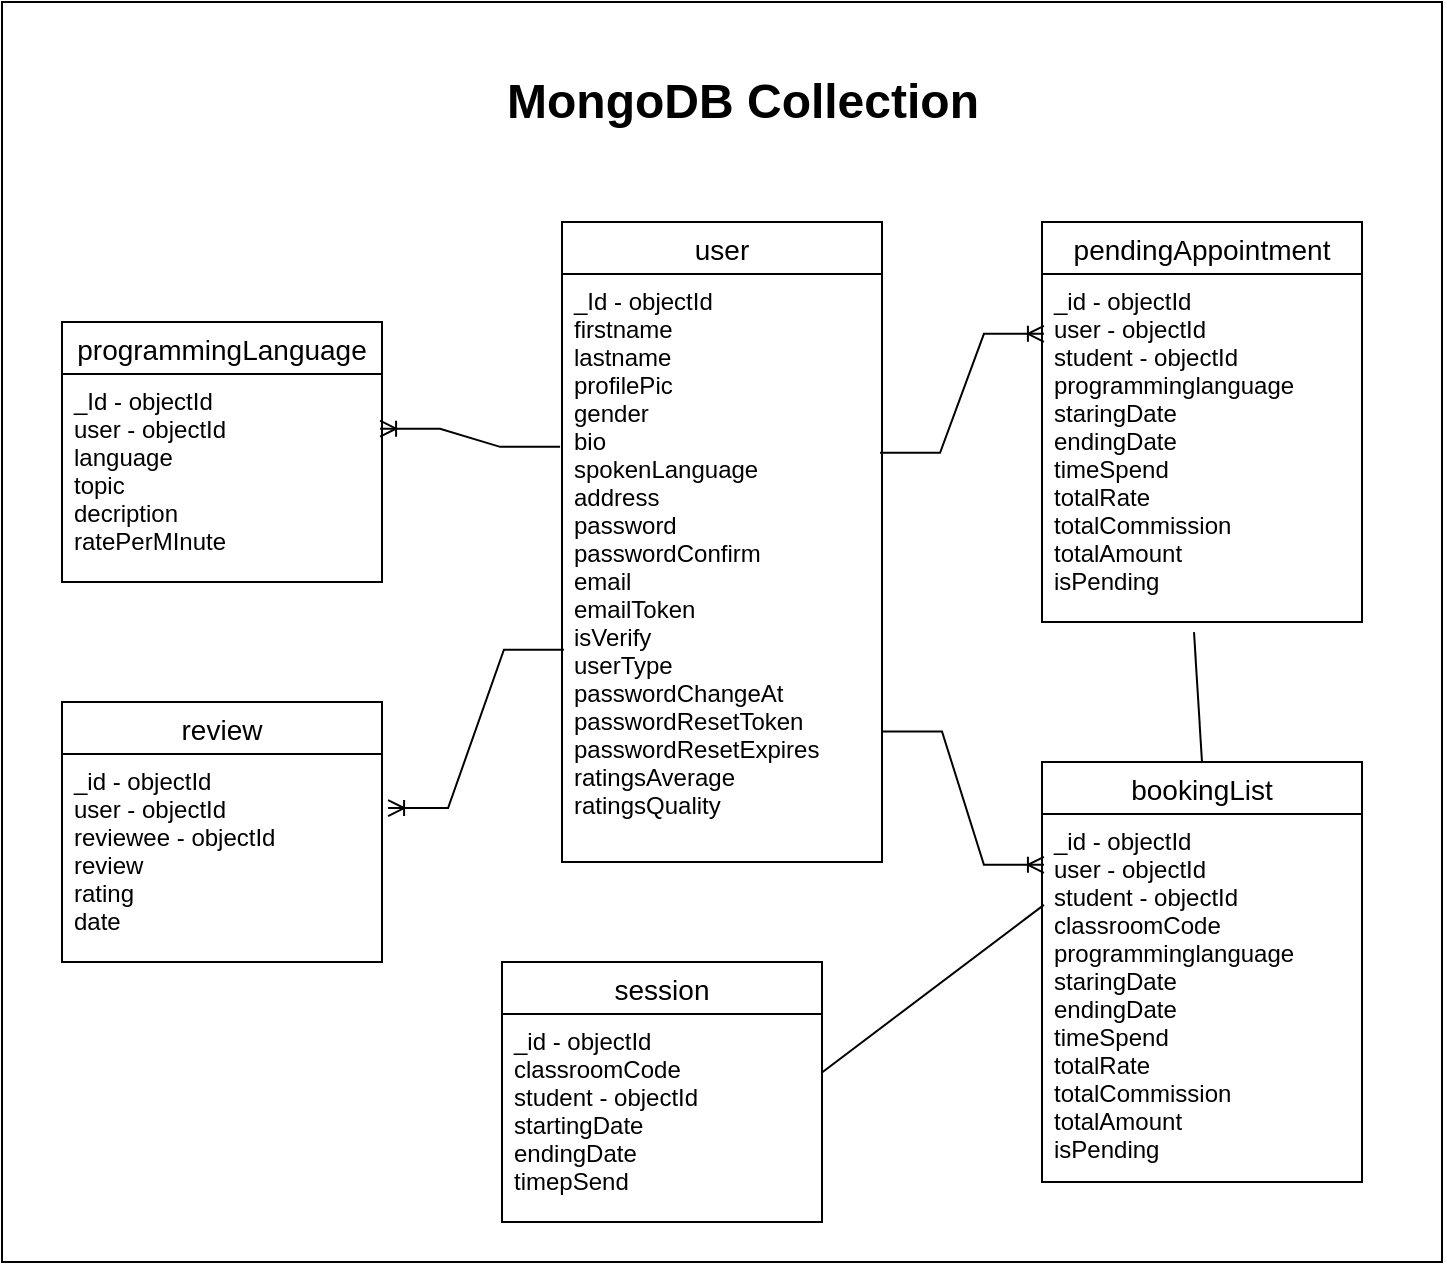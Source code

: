 <mxfile version="15.7.3" type="github"><diagram id="kYLwCeYcSiuk6Xbp6gfd" name="Page-1"><mxGraphModel dx="599" dy="310" grid="1" gridSize="10" guides="1" tooltips="1" connect="1" arrows="1" fold="1" page="1" pageScale="1" pageWidth="850" pageHeight="1100" math="0" shadow="0"><root><mxCell id="0"/><mxCell id="1" parent="0"/><mxCell id="H3Uqo2YZKPivDgBR3LTh-1" value="" style="rounded=0;whiteSpace=wrap;html=1;" vertex="1" parent="1"><mxGeometry x="40" y="70" width="720" height="630" as="geometry"/></mxCell><mxCell id="H3Uqo2YZKPivDgBR3LTh-2" value="user" style="swimlane;fontStyle=0;childLayout=stackLayout;horizontal=1;startSize=26;horizontalStack=0;resizeParent=1;resizeParentMax=0;resizeLast=0;collapsible=1;marginBottom=0;align=center;fontSize=14;" vertex="1" parent="1"><mxGeometry x="320" y="180" width="160" height="320" as="geometry"/></mxCell><mxCell id="H3Uqo2YZKPivDgBR3LTh-3" value="_Id - objectId&#10;firstname&#10;lastname&#10;profilePic&#10;gender&#10;bio&#10;spokenLanguage&#10;address&#10;password&#10;passwordConfirm&#10;email&#10;emailToken&#10;isVerify&#10;userType&#10;passwordChangeAt&#10;passwordResetToken&#10;passwordResetExpires&#10;ratingsAverage&#10;ratingsQuality" style="text;strokeColor=none;fillColor=none;spacingLeft=4;spacingRight=4;overflow=hidden;rotatable=0;points=[[0,0.5],[1,0.5]];portConstraint=eastwest;fontSize=12;" vertex="1" parent="H3Uqo2YZKPivDgBR3LTh-2"><mxGeometry y="26" width="160" height="294" as="geometry"/></mxCell><mxCell id="H3Uqo2YZKPivDgBR3LTh-4" value="programmingLanguage" style="swimlane;fontStyle=0;childLayout=stackLayout;horizontal=1;startSize=26;horizontalStack=0;resizeParent=1;resizeParentMax=0;resizeLast=0;collapsible=1;marginBottom=0;align=center;fontSize=14;" vertex="1" parent="1"><mxGeometry x="70" y="230" width="160" height="130" as="geometry"/></mxCell><mxCell id="H3Uqo2YZKPivDgBR3LTh-5" value="_Id - objectId&#10;user - objectId&#10;language&#10;topic&#10;decription&#10;ratePerMInute" style="text;strokeColor=none;fillColor=none;spacingLeft=4;spacingRight=4;overflow=hidden;rotatable=0;points=[[0,0.5],[1,0.5]];portConstraint=eastwest;fontSize=12;" vertex="1" parent="H3Uqo2YZKPivDgBR3LTh-4"><mxGeometry y="26" width="160" height="104" as="geometry"/></mxCell><mxCell id="H3Uqo2YZKPivDgBR3LTh-6" value="MongoDB Collection" style="text;strokeColor=none;fillColor=none;html=1;fontSize=24;fontStyle=1;verticalAlign=middle;align=center;" vertex="1" parent="1"><mxGeometry x="360" y="100" width="100" height="40" as="geometry"/></mxCell><mxCell id="H3Uqo2YZKPivDgBR3LTh-7" value="review" style="swimlane;fontStyle=0;childLayout=stackLayout;horizontal=1;startSize=26;horizontalStack=0;resizeParent=1;resizeParentMax=0;resizeLast=0;collapsible=1;marginBottom=0;align=center;fontSize=14;" vertex="1" parent="1"><mxGeometry x="70" y="420" width="160" height="130" as="geometry"/></mxCell><mxCell id="H3Uqo2YZKPivDgBR3LTh-8" value="_id - objectId&#10;user - objectId&#10;reviewee - objectId&#10;review&#10;rating&#10;date" style="text;strokeColor=none;fillColor=none;spacingLeft=4;spacingRight=4;overflow=hidden;rotatable=0;points=[[0,0.5],[1,0.5]];portConstraint=eastwest;fontSize=12;" vertex="1" parent="H3Uqo2YZKPivDgBR3LTh-7"><mxGeometry y="26" width="160" height="104" as="geometry"/></mxCell><mxCell id="H3Uqo2YZKPivDgBR3LTh-9" value="pendingAppointment" style="swimlane;fontStyle=0;childLayout=stackLayout;horizontal=1;startSize=26;horizontalStack=0;resizeParent=1;resizeParentMax=0;resizeLast=0;collapsible=1;marginBottom=0;align=center;fontSize=14;" vertex="1" parent="1"><mxGeometry x="560" y="180" width="160" height="200" as="geometry"/></mxCell><mxCell id="H3Uqo2YZKPivDgBR3LTh-10" value="_id - objectId&#10;user - objectId&#10;student - objectId&#10;programminglanguage&#10;staringDate&#10;endingDate&#10;timeSpend&#10;totalRate&#10;totalCommission&#10;totalAmount&#10;isPending" style="text;strokeColor=none;fillColor=none;spacingLeft=4;spacingRight=4;overflow=hidden;rotatable=0;points=[[0,0.5],[1,0.5]];portConstraint=eastwest;fontSize=12;" vertex="1" parent="H3Uqo2YZKPivDgBR3LTh-9"><mxGeometry y="26" width="160" height="174" as="geometry"/></mxCell><mxCell id="H3Uqo2YZKPivDgBR3LTh-11" value="bookingList" style="swimlane;fontStyle=0;childLayout=stackLayout;horizontal=1;startSize=26;horizontalStack=0;resizeParent=1;resizeParentMax=0;resizeLast=0;collapsible=1;marginBottom=0;align=center;fontSize=14;" vertex="1" parent="1"><mxGeometry x="560" y="450" width="160" height="210" as="geometry"/></mxCell><mxCell id="H3Uqo2YZKPivDgBR3LTh-12" value="_id - objectId&#10;user - objectId&#10;student - objectId&#10;classroomCode&#10;programminglanguage&#10;staringDate&#10;endingDate&#10;timeSpend&#10;totalRate&#10;totalCommission&#10;totalAmount&#10;isPending" style="text;strokeColor=none;fillColor=none;spacingLeft=4;spacingRight=4;overflow=hidden;rotatable=0;points=[[0,0.5],[1,0.5]];portConstraint=eastwest;fontSize=12;" vertex="1" parent="H3Uqo2YZKPivDgBR3LTh-11"><mxGeometry y="26" width="160" height="184" as="geometry"/></mxCell><mxCell id="H3Uqo2YZKPivDgBR3LTh-13" value="session" style="swimlane;fontStyle=0;childLayout=stackLayout;horizontal=1;startSize=26;horizontalStack=0;resizeParent=1;resizeParentMax=0;resizeLast=0;collapsible=1;marginBottom=0;align=center;fontSize=14;" vertex="1" parent="1"><mxGeometry x="290" y="550" width="160" height="130" as="geometry"/></mxCell><mxCell id="H3Uqo2YZKPivDgBR3LTh-14" value="_id - objectId&#10;classroomCode&#10;student - objectId&#10;startingDate&#10;endingDate&#10;timepSend" style="text;strokeColor=none;fillColor=none;spacingLeft=4;spacingRight=4;overflow=hidden;rotatable=0;points=[[0,0.5],[1,0.5]];portConstraint=eastwest;fontSize=12;" vertex="1" parent="H3Uqo2YZKPivDgBR3LTh-13"><mxGeometry y="26" width="160" height="104" as="geometry"/></mxCell><mxCell id="H3Uqo2YZKPivDgBR3LTh-15" value="" style="edgeStyle=entityRelationEdgeStyle;fontSize=12;html=1;endArrow=ERoneToMany;rounded=0;exitX=-0.006;exitY=0.294;exitDx=0;exitDy=0;exitPerimeter=0;entryX=0.994;entryY=0.263;entryDx=0;entryDy=0;entryPerimeter=0;" edge="1" parent="1" source="H3Uqo2YZKPivDgBR3LTh-3" target="H3Uqo2YZKPivDgBR3LTh-5"><mxGeometry width="100" height="100" relative="1" as="geometry"><mxPoint x="80" y="280" as="sourcePoint"/><mxPoint x="180" y="180" as="targetPoint"/></mxGeometry></mxCell><mxCell id="H3Uqo2YZKPivDgBR3LTh-16" value="" style="edgeStyle=entityRelationEdgeStyle;fontSize=12;html=1;endArrow=ERoneToMany;rounded=0;exitX=0.994;exitY=0.304;exitDx=0;exitDy=0;exitPerimeter=0;entryX=0.006;entryY=0.172;entryDx=0;entryDy=0;entryPerimeter=0;" edge="1" parent="1" source="H3Uqo2YZKPivDgBR3LTh-3" target="H3Uqo2YZKPivDgBR3LTh-10"><mxGeometry width="100" height="100" relative="1" as="geometry"><mxPoint x="330" y="459.996" as="sourcePoint"/><mxPoint x="240" y="482.942" as="targetPoint"/></mxGeometry></mxCell><mxCell id="H3Uqo2YZKPivDgBR3LTh-17" value="" style="edgeStyle=entityRelationEdgeStyle;fontSize=12;html=1;endArrow=ERoneToMany;rounded=0;exitX=0.006;exitY=0.639;exitDx=0;exitDy=0;exitPerimeter=0;entryX=1.019;entryY=0.26;entryDx=0;entryDy=0;entryPerimeter=0;" edge="1" parent="1" source="H3Uqo2YZKPivDgBR3LTh-3" target="H3Uqo2YZKPivDgBR3LTh-8"><mxGeometry width="100" height="100" relative="1" as="geometry"><mxPoint x="330" y="520" as="sourcePoint"/><mxPoint x="180" y="535" as="targetPoint"/></mxGeometry></mxCell><mxCell id="H3Uqo2YZKPivDgBR3LTh-18" value="" style="edgeStyle=entityRelationEdgeStyle;fontSize=12;html=1;endArrow=ERoneToMany;rounded=0;entryX=0.006;entryY=0.138;entryDx=0;entryDy=0;entryPerimeter=0;exitX=1;exitY=0.778;exitDx=0;exitDy=0;exitPerimeter=0;" edge="1" parent="1" source="H3Uqo2YZKPivDgBR3LTh-3" target="H3Uqo2YZKPivDgBR3LTh-12"><mxGeometry width="100" height="100" relative="1" as="geometry"><mxPoint x="120" y="700" as="sourcePoint"/><mxPoint x="220" y="600" as="targetPoint"/></mxGeometry></mxCell><mxCell id="H3Uqo2YZKPivDgBR3LTh-19" value="" style="endArrow=none;html=1;rounded=0;exitX=1;exitY=0.281;exitDx=0;exitDy=0;exitPerimeter=0;entryX=0.006;entryY=0.247;entryDx=0;entryDy=0;entryPerimeter=0;" edge="1" parent="1" source="H3Uqo2YZKPivDgBR3LTh-14" target="H3Uqo2YZKPivDgBR3LTh-12"><mxGeometry relative="1" as="geometry"><mxPoint x="360" y="710" as="sourcePoint"/><mxPoint x="520" y="710" as="targetPoint"/></mxGeometry></mxCell><mxCell id="H3Uqo2YZKPivDgBR3LTh-20" value="" style="endArrow=none;html=1;rounded=0;exitX=0.475;exitY=1.029;exitDx=0;exitDy=0;exitPerimeter=0;entryX=0.5;entryY=0;entryDx=0;entryDy=0;" edge="1" parent="1" source="H3Uqo2YZKPivDgBR3LTh-10" target="H3Uqo2YZKPivDgBR3LTh-11"><mxGeometry relative="1" as="geometry"><mxPoint x="450" y="565.224" as="sourcePoint"/><mxPoint x="580.96" y="531.448" as="targetPoint"/></mxGeometry></mxCell></root></mxGraphModel></diagram></mxfile>